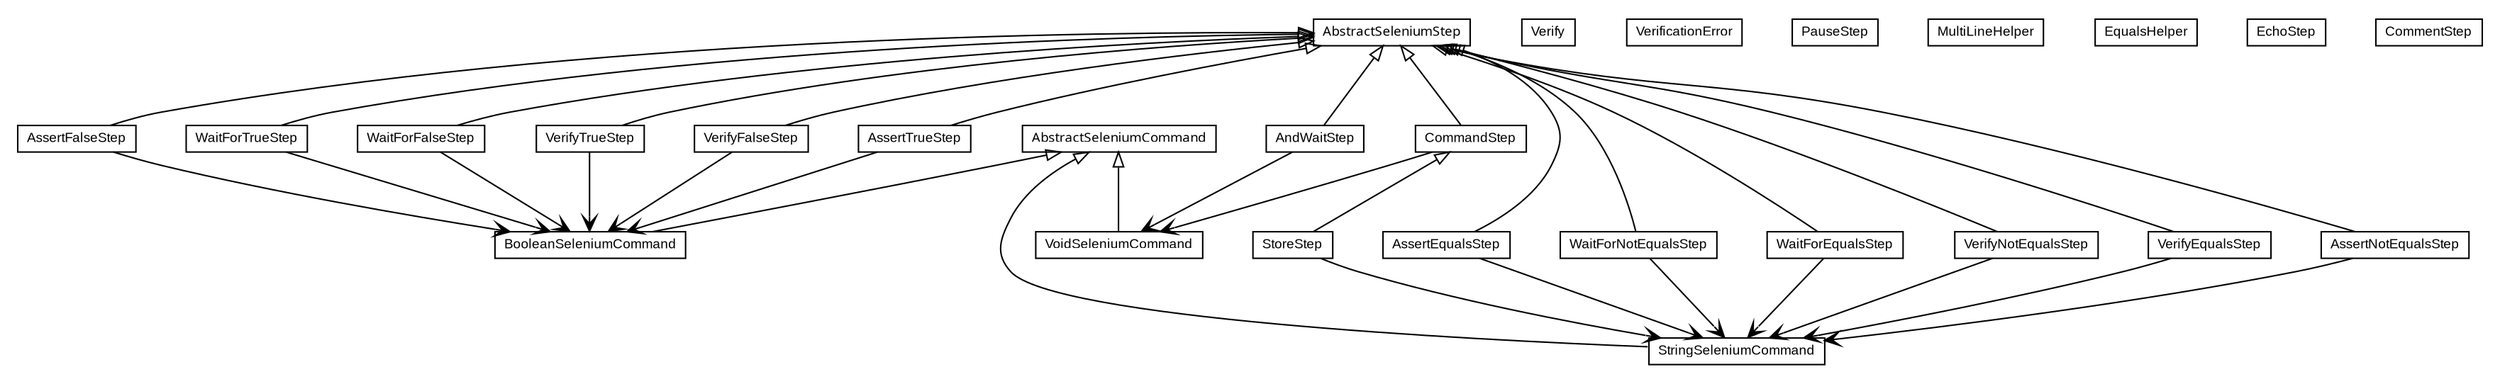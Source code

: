 #!/usr/local/bin/dot
#
# Class diagram 
# Generated by UmlGraph version 4.6 (http://www.spinellis.gr/sw/umlgraph)
#

digraph G {
	edge [fontname="arial",fontsize=10,labelfontname="arial",labelfontsize=10];
	node [fontname="arial",fontsize=10,shape=plaintext];
	// com.google.code.play.selenium.step.WaitForTrueStep
	c78 [label=<<table border="0" cellborder="1" cellspacing="0" cellpadding="2" port="p" href="./WaitForTrueStep.html">
		<tr><td><table border="0" cellspacing="0" cellpadding="1">
			<tr><td> WaitForTrueStep </td></tr>
		</table></td></tr>
		</table>>, fontname="arial", fontcolor="black", fontsize=9.0];
	// com.google.code.play.selenium.step.WaitForNotEqualsStep
	c79 [label=<<table border="0" cellborder="1" cellspacing="0" cellpadding="2" port="p" href="./WaitForNotEqualsStep.html">
		<tr><td><table border="0" cellspacing="0" cellpadding="1">
			<tr><td> WaitForNotEqualsStep </td></tr>
		</table></td></tr>
		</table>>, fontname="arial", fontcolor="black", fontsize=9.0];
	// com.google.code.play.selenium.step.WaitForFalseStep
	c80 [label=<<table border="0" cellborder="1" cellspacing="0" cellpadding="2" port="p" href="./WaitForFalseStep.html">
		<tr><td><table border="0" cellspacing="0" cellpadding="1">
			<tr><td> WaitForFalseStep </td></tr>
		</table></td></tr>
		</table>>, fontname="arial", fontcolor="black", fontsize=9.0];
	// com.google.code.play.selenium.step.WaitForEqualsStep
	c81 [label=<<table border="0" cellborder="1" cellspacing="0" cellpadding="2" port="p" href="./WaitForEqualsStep.html">
		<tr><td><table border="0" cellspacing="0" cellpadding="1">
			<tr><td> WaitForEqualsStep </td></tr>
		</table></td></tr>
		</table>>, fontname="arial", fontcolor="black", fontsize=9.0];
	// com.google.code.play.selenium.step.VoidSeleniumCommand
	c82 [label=<<table border="0" cellborder="1" cellspacing="0" cellpadding="2" port="p" href="./VoidSeleniumCommand.html">
		<tr><td><table border="0" cellspacing="0" cellpadding="1">
			<tr><td> VoidSeleniumCommand </td></tr>
		</table></td></tr>
		</table>>, fontname="arial", fontcolor="black", fontsize=9.0];
	// com.google.code.play.selenium.step.VerifyTrueStep
	c83 [label=<<table border="0" cellborder="1" cellspacing="0" cellpadding="2" port="p" href="./VerifyTrueStep.html">
		<tr><td><table border="0" cellspacing="0" cellpadding="1">
			<tr><td> VerifyTrueStep </td></tr>
		</table></td></tr>
		</table>>, fontname="arial", fontcolor="black", fontsize=9.0];
	// com.google.code.play.selenium.step.VerifyNotEqualsStep
	c84 [label=<<table border="0" cellborder="1" cellspacing="0" cellpadding="2" port="p" href="./VerifyNotEqualsStep.html">
		<tr><td><table border="0" cellspacing="0" cellpadding="1">
			<tr><td> VerifyNotEqualsStep </td></tr>
		</table></td></tr>
		</table>>, fontname="arial", fontcolor="black", fontsize=9.0];
	// com.google.code.play.selenium.step.VerifyFalseStep
	c85 [label=<<table border="0" cellborder="1" cellspacing="0" cellpadding="2" port="p" href="./VerifyFalseStep.html">
		<tr><td><table border="0" cellspacing="0" cellpadding="1">
			<tr><td> VerifyFalseStep </td></tr>
		</table></td></tr>
		</table>>, fontname="arial", fontcolor="black", fontsize=9.0];
	// com.google.code.play.selenium.step.VerifyEqualsStep
	c86 [label=<<table border="0" cellborder="1" cellspacing="0" cellpadding="2" port="p" href="./VerifyEqualsStep.html">
		<tr><td><table border="0" cellspacing="0" cellpadding="1">
			<tr><td> VerifyEqualsStep </td></tr>
		</table></td></tr>
		</table>>, fontname="arial", fontcolor="black", fontsize=9.0];
	// com.google.code.play.selenium.step.Verify
	c87 [label=<<table border="0" cellborder="1" cellspacing="0" cellpadding="2" port="p" href="./Verify.html">
		<tr><td><table border="0" cellspacing="0" cellpadding="1">
			<tr><td> Verify </td></tr>
		</table></td></tr>
		</table>>, fontname="arial", fontcolor="black", fontsize=9.0];
	// com.google.code.play.selenium.step.VerificationError
	c88 [label=<<table border="0" cellborder="1" cellspacing="0" cellpadding="2" port="p" href="./VerificationError.html">
		<tr><td><table border="0" cellspacing="0" cellpadding="1">
			<tr><td> VerificationError </td></tr>
		</table></td></tr>
		</table>>, fontname="arial", fontcolor="black", fontsize=9.0];
	// com.google.code.play.selenium.step.StringSeleniumCommand
	c89 [label=<<table border="0" cellborder="1" cellspacing="0" cellpadding="2" port="p" href="./StringSeleniumCommand.html">
		<tr><td><table border="0" cellspacing="0" cellpadding="1">
			<tr><td> StringSeleniumCommand </td></tr>
		</table></td></tr>
		</table>>, fontname="arial", fontcolor="black", fontsize=9.0];
	// com.google.code.play.selenium.step.StoreStep
	c90 [label=<<table border="0" cellborder="1" cellspacing="0" cellpadding="2" port="p" href="./StoreStep.html">
		<tr><td><table border="0" cellspacing="0" cellpadding="1">
			<tr><td> StoreStep </td></tr>
		</table></td></tr>
		</table>>, fontname="arial", fontcolor="black", fontsize=9.0];
	// com.google.code.play.selenium.step.PauseStep
	c91 [label=<<table border="0" cellborder="1" cellspacing="0" cellpadding="2" port="p" href="./PauseStep.html">
		<tr><td><table border="0" cellspacing="0" cellpadding="1">
			<tr><td> PauseStep </td></tr>
		</table></td></tr>
		</table>>, fontname="arial", fontcolor="black", fontsize=9.0];
	// com.google.code.play.selenium.step.MultiLineHelper
	c92 [label=<<table border="0" cellborder="1" cellspacing="0" cellpadding="2" port="p" href="./MultiLineHelper.html">
		<tr><td><table border="0" cellspacing="0" cellpadding="1">
			<tr><td> MultiLineHelper </td></tr>
		</table></td></tr>
		</table>>, fontname="arial", fontcolor="black", fontsize=9.0];
	// com.google.code.play.selenium.step.EqualsHelper
	c93 [label=<<table border="0" cellborder="1" cellspacing="0" cellpadding="2" port="p" href="./EqualsHelper.html">
		<tr><td><table border="0" cellspacing="0" cellpadding="1">
			<tr><td> EqualsHelper </td></tr>
		</table></td></tr>
		</table>>, fontname="arial", fontcolor="black", fontsize=9.0];
	// com.google.code.play.selenium.step.EchoStep
	c94 [label=<<table border="0" cellborder="1" cellspacing="0" cellpadding="2" port="p" href="./EchoStep.html">
		<tr><td><table border="0" cellspacing="0" cellpadding="1">
			<tr><td> EchoStep </td></tr>
		</table></td></tr>
		</table>>, fontname="arial", fontcolor="black", fontsize=9.0];
	// com.google.code.play.selenium.step.CommentStep
	c95 [label=<<table border="0" cellborder="1" cellspacing="0" cellpadding="2" port="p" href="./CommentStep.html">
		<tr><td><table border="0" cellspacing="0" cellpadding="1">
			<tr><td> CommentStep </td></tr>
		</table></td></tr>
		</table>>, fontname="arial", fontcolor="black", fontsize=9.0];
	// com.google.code.play.selenium.step.CommandStep
	c96 [label=<<table border="0" cellborder="1" cellspacing="0" cellpadding="2" port="p" href="./CommandStep.html">
		<tr><td><table border="0" cellspacing="0" cellpadding="1">
			<tr><td> CommandStep </td></tr>
		</table></td></tr>
		</table>>, fontname="arial", fontcolor="black", fontsize=9.0];
	// com.google.code.play.selenium.step.BooleanSeleniumCommand
	c97 [label=<<table border="0" cellborder="1" cellspacing="0" cellpadding="2" port="p" href="./BooleanSeleniumCommand.html">
		<tr><td><table border="0" cellspacing="0" cellpadding="1">
			<tr><td> BooleanSeleniumCommand </td></tr>
		</table></td></tr>
		</table>>, fontname="arial", fontcolor="black", fontsize=9.0];
	// com.google.code.play.selenium.step.AssertTrueStep
	c98 [label=<<table border="0" cellborder="1" cellspacing="0" cellpadding="2" port="p" href="./AssertTrueStep.html">
		<tr><td><table border="0" cellspacing="0" cellpadding="1">
			<tr><td> AssertTrueStep </td></tr>
		</table></td></tr>
		</table>>, fontname="arial", fontcolor="black", fontsize=9.0];
	// com.google.code.play.selenium.step.AssertNotEqualsStep
	c99 [label=<<table border="0" cellborder="1" cellspacing="0" cellpadding="2" port="p" href="./AssertNotEqualsStep.html">
		<tr><td><table border="0" cellspacing="0" cellpadding="1">
			<tr><td> AssertNotEqualsStep </td></tr>
		</table></td></tr>
		</table>>, fontname="arial", fontcolor="black", fontsize=9.0];
	// com.google.code.play.selenium.step.AssertFalseStep
	c100 [label=<<table border="0" cellborder="1" cellspacing="0" cellpadding="2" port="p" href="./AssertFalseStep.html">
		<tr><td><table border="0" cellspacing="0" cellpadding="1">
			<tr><td> AssertFalseStep </td></tr>
		</table></td></tr>
		</table>>, fontname="arial", fontcolor="black", fontsize=9.0];
	// com.google.code.play.selenium.step.AssertEqualsStep
	c101 [label=<<table border="0" cellborder="1" cellspacing="0" cellpadding="2" port="p" href="./AssertEqualsStep.html">
		<tr><td><table border="0" cellspacing="0" cellpadding="1">
			<tr><td> AssertEqualsStep </td></tr>
		</table></td></tr>
		</table>>, fontname="arial", fontcolor="black", fontsize=9.0];
	// com.google.code.play.selenium.step.AndWaitStep
	c102 [label=<<table border="0" cellborder="1" cellspacing="0" cellpadding="2" port="p" href="./AndWaitStep.html">
		<tr><td><table border="0" cellspacing="0" cellpadding="1">
			<tr><td> AndWaitStep </td></tr>
		</table></td></tr>
		</table>>, fontname="arial", fontcolor="black", fontsize=9.0];
	// com.google.code.play.selenium.step.AbstractSeleniumStep
	c103 [label=<<table border="0" cellborder="1" cellspacing="0" cellpadding="2" port="p" href="./AbstractSeleniumStep.html">
		<tr><td><table border="0" cellspacing="0" cellpadding="1">
			<tr><td><font face="ariali"> AbstractSeleniumStep </font></td></tr>
		</table></td></tr>
		</table>>, fontname="arial", fontcolor="black", fontsize=9.0];
	// com.google.code.play.selenium.step.AbstractSeleniumCommand
	c104 [label=<<table border="0" cellborder="1" cellspacing="0" cellpadding="2" port="p" href="./AbstractSeleniumCommand.html">
		<tr><td><table border="0" cellspacing="0" cellpadding="1">
			<tr><td><font face="ariali"> AbstractSeleniumCommand </font></td></tr>
		</table></td></tr>
		</table>>, fontname="arial", fontcolor="black", fontsize=9.0];
	//com.google.code.play.selenium.step.WaitForTrueStep extends com.google.code.play.selenium.step.AbstractSeleniumStep
	c103:p -> c78:p [dir=back,arrowtail=empty];
	//com.google.code.play.selenium.step.WaitForNotEqualsStep extends com.google.code.play.selenium.step.AbstractSeleniumStep
	c103:p -> c79:p [dir=back,arrowtail=empty];
	//com.google.code.play.selenium.step.WaitForFalseStep extends com.google.code.play.selenium.step.AbstractSeleniumStep
	c103:p -> c80:p [dir=back,arrowtail=empty];
	//com.google.code.play.selenium.step.WaitForEqualsStep extends com.google.code.play.selenium.step.AbstractSeleniumStep
	c103:p -> c81:p [dir=back,arrowtail=empty];
	//com.google.code.play.selenium.step.VoidSeleniumCommand extends com.google.code.play.selenium.step.AbstractSeleniumCommand
	c104:p -> c82:p [dir=back,arrowtail=empty];
	//com.google.code.play.selenium.step.VerifyTrueStep extends com.google.code.play.selenium.step.AbstractSeleniumStep
	c103:p -> c83:p [dir=back,arrowtail=empty];
	//com.google.code.play.selenium.step.VerifyNotEqualsStep extends com.google.code.play.selenium.step.AbstractSeleniumStep
	c103:p -> c84:p [dir=back,arrowtail=empty];
	//com.google.code.play.selenium.step.VerifyFalseStep extends com.google.code.play.selenium.step.AbstractSeleniumStep
	c103:p -> c85:p [dir=back,arrowtail=empty];
	//com.google.code.play.selenium.step.VerifyEqualsStep extends com.google.code.play.selenium.step.AbstractSeleniumStep
	c103:p -> c86:p [dir=back,arrowtail=empty];
	//com.google.code.play.selenium.step.StringSeleniumCommand extends com.google.code.play.selenium.step.AbstractSeleniumCommand
	c104:p -> c89:p [dir=back,arrowtail=empty];
	//com.google.code.play.selenium.step.StoreStep extends com.google.code.play.selenium.step.CommandStep
	c96:p -> c90:p [dir=back,arrowtail=empty];
	//com.google.code.play.selenium.step.CommandStep extends com.google.code.play.selenium.step.AbstractSeleniumStep
	c103:p -> c96:p [dir=back,arrowtail=empty];
	//com.google.code.play.selenium.step.BooleanSeleniumCommand extends com.google.code.play.selenium.step.AbstractSeleniumCommand
	c104:p -> c97:p [dir=back,arrowtail=empty];
	//com.google.code.play.selenium.step.AssertTrueStep extends com.google.code.play.selenium.step.AbstractSeleniumStep
	c103:p -> c98:p [dir=back,arrowtail=empty];
	//com.google.code.play.selenium.step.AssertNotEqualsStep extends com.google.code.play.selenium.step.AbstractSeleniumStep
	c103:p -> c99:p [dir=back,arrowtail=empty];
	//com.google.code.play.selenium.step.AssertFalseStep extends com.google.code.play.selenium.step.AbstractSeleniumStep
	c103:p -> c100:p [dir=back,arrowtail=empty];
	//com.google.code.play.selenium.step.AssertEqualsStep extends com.google.code.play.selenium.step.AbstractSeleniumStep
	c103:p -> c101:p [dir=back,arrowtail=empty];
	//com.google.code.play.selenium.step.AndWaitStep extends com.google.code.play.selenium.step.AbstractSeleniumStep
	c103:p -> c102:p [dir=back,arrowtail=empty];
	// com.google.code.play.selenium.step.WaitForTrueStep NAVASSOC com.google.code.play.selenium.step.BooleanSeleniumCommand
	c78:p -> c97:p [taillabel="", label="", headlabel="", fontname="arial", fontcolor="black", fontsize=10.0, color="black", arrowhead=open];
	// com.google.code.play.selenium.step.WaitForNotEqualsStep NAVASSOC com.google.code.play.selenium.step.StringSeleniumCommand
	c79:p -> c89:p [taillabel="", label="", headlabel="", fontname="arial", fontcolor="black", fontsize=10.0, color="black", arrowhead=open];
	// com.google.code.play.selenium.step.WaitForFalseStep NAVASSOC com.google.code.play.selenium.step.BooleanSeleniumCommand
	c80:p -> c97:p [taillabel="", label="", headlabel="", fontname="arial", fontcolor="black", fontsize=10.0, color="black", arrowhead=open];
	// com.google.code.play.selenium.step.WaitForEqualsStep NAVASSOC com.google.code.play.selenium.step.StringSeleniumCommand
	c81:p -> c89:p [taillabel="", label="", headlabel="", fontname="arial", fontcolor="black", fontsize=10.0, color="black", arrowhead=open];
	// com.google.code.play.selenium.step.VerifyTrueStep NAVASSOC com.google.code.play.selenium.step.BooleanSeleniumCommand
	c83:p -> c97:p [taillabel="", label="", headlabel="", fontname="arial", fontcolor="black", fontsize=10.0, color="black", arrowhead=open];
	// com.google.code.play.selenium.step.VerifyNotEqualsStep NAVASSOC com.google.code.play.selenium.step.StringSeleniumCommand
	c84:p -> c89:p [taillabel="", label="", headlabel="", fontname="arial", fontcolor="black", fontsize=10.0, color="black", arrowhead=open];
	// com.google.code.play.selenium.step.VerifyFalseStep NAVASSOC com.google.code.play.selenium.step.BooleanSeleniumCommand
	c85:p -> c97:p [taillabel="", label="", headlabel="", fontname="arial", fontcolor="black", fontsize=10.0, color="black", arrowhead=open];
	// com.google.code.play.selenium.step.VerifyEqualsStep NAVASSOC com.google.code.play.selenium.step.StringSeleniumCommand
	c86:p -> c89:p [taillabel="", label="", headlabel="", fontname="arial", fontcolor="black", fontsize=10.0, color="black", arrowhead=open];
	// com.google.code.play.selenium.step.StoreStep NAVASSOC com.google.code.play.selenium.step.StringSeleniumCommand
	c90:p -> c89:p [taillabel="", label="", headlabel="", fontname="arial", fontcolor="black", fontsize=10.0, color="black", arrowhead=open];
	// com.google.code.play.selenium.step.CommandStep NAVASSOC com.google.code.play.selenium.step.VoidSeleniumCommand
	c96:p -> c82:p [taillabel="", label="", headlabel="", fontname="arial", fontcolor="black", fontsize=10.0, color="black", arrowhead=open];
	// com.google.code.play.selenium.step.AssertTrueStep NAVASSOC com.google.code.play.selenium.step.BooleanSeleniumCommand
	c98:p -> c97:p [taillabel="", label="", headlabel="", fontname="arial", fontcolor="black", fontsize=10.0, color="black", arrowhead=open];
	// com.google.code.play.selenium.step.AssertNotEqualsStep NAVASSOC com.google.code.play.selenium.step.StringSeleniumCommand
	c99:p -> c89:p [taillabel="", label="", headlabel="", fontname="arial", fontcolor="black", fontsize=10.0, color="black", arrowhead=open];
	// com.google.code.play.selenium.step.AssertFalseStep NAVASSOC com.google.code.play.selenium.step.BooleanSeleniumCommand
	c100:p -> c97:p [taillabel="", label="", headlabel="", fontname="arial", fontcolor="black", fontsize=10.0, color="black", arrowhead=open];
	// com.google.code.play.selenium.step.AssertEqualsStep NAVASSOC com.google.code.play.selenium.step.StringSeleniumCommand
	c101:p -> c89:p [taillabel="", label="", headlabel="", fontname="arial", fontcolor="black", fontsize=10.0, color="black", arrowhead=open];
	// com.google.code.play.selenium.step.AndWaitStep NAVASSOC com.google.code.play.selenium.step.VoidSeleniumCommand
	c102:p -> c82:p [taillabel="", label="", headlabel="", fontname="arial", fontcolor="black", fontsize=10.0, color="black", arrowhead=open];
}

